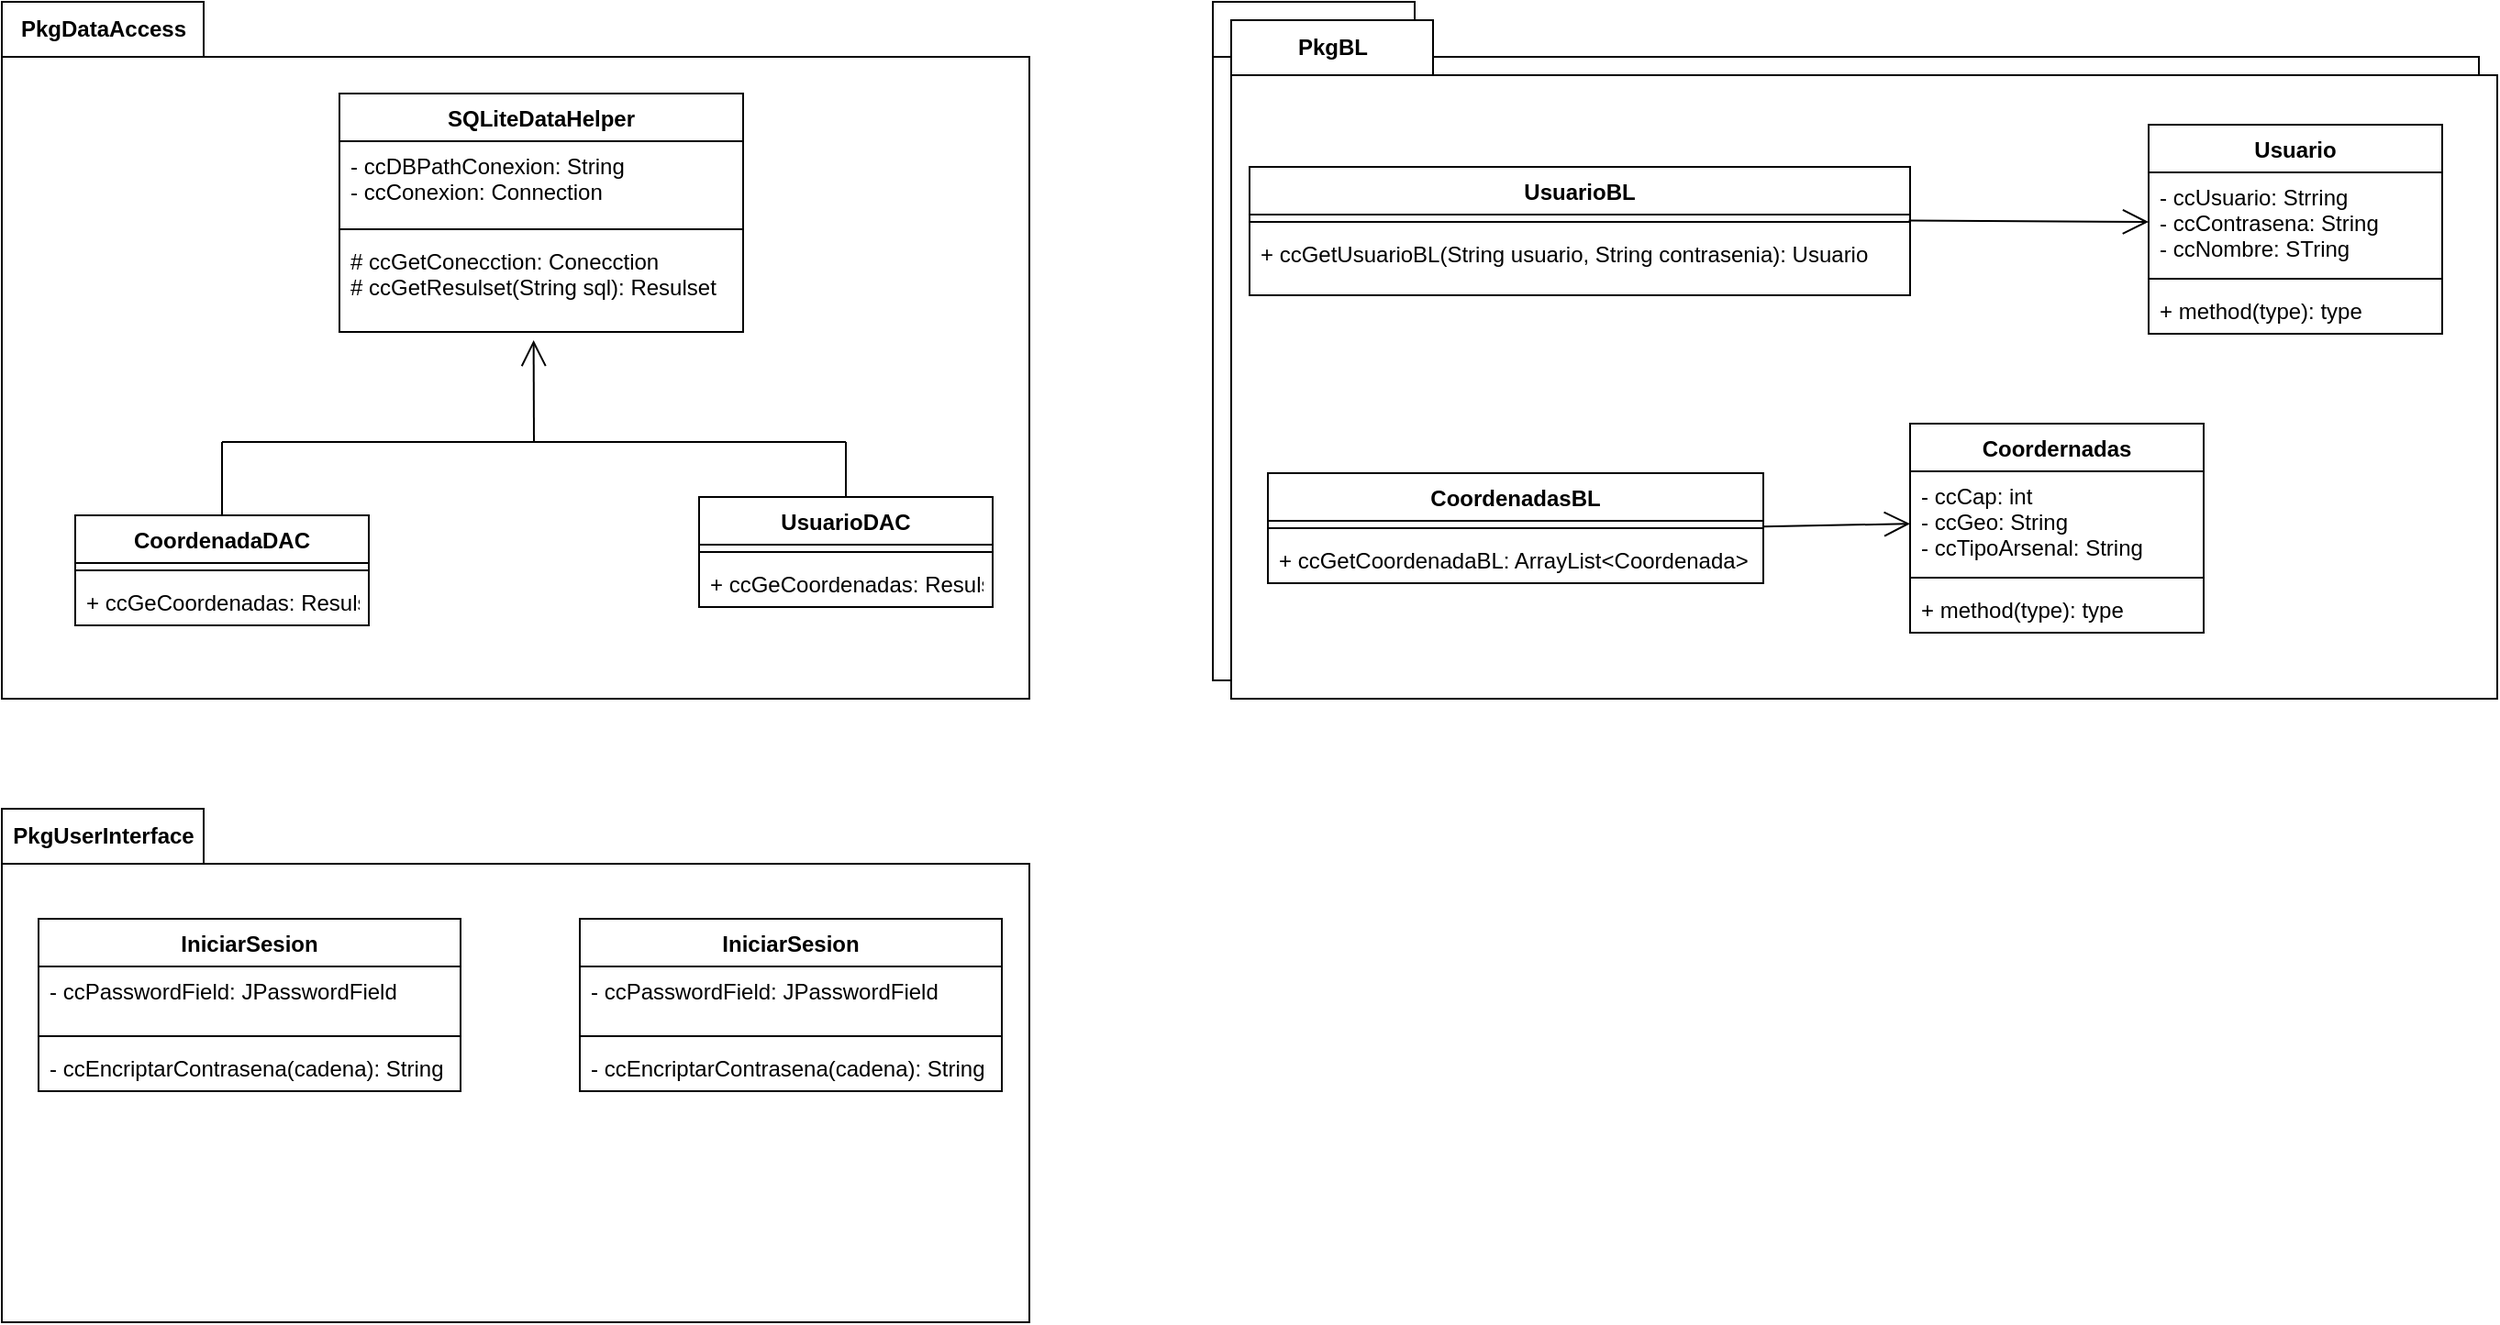 <mxfile>
    <diagram id="CTJZQqYRQFASIXPNDNjK" name="UML">
        <mxGraphModel dx="828" dy="467" grid="1" gridSize="10" guides="1" tooltips="1" connect="1" arrows="1" fold="1" page="1" pageScale="1" pageWidth="1169" pageHeight="827" math="0" shadow="0">
            <root>
                <mxCell id="0"/>
                <mxCell id="1" parent="0"/>
                <mxCell id="BofTlcvl4PO2ev7Fv7-x-36" value="PkgBL" style="shape=folder;fontStyle=1;tabWidth=110;tabHeight=30;tabPosition=left;html=1;boundedLbl=1;labelInHeader=1;container=1;collapsible=0;recursiveResize=0;" vertex="1" parent="1">
                    <mxGeometry x="700" width="690" height="370" as="geometry"/>
                </mxCell>
                <mxCell id="BofTlcvl4PO2ev7Fv7-x-1" value="Usuario" style="swimlane;fontStyle=1;align=center;verticalAlign=top;childLayout=stackLayout;horizontal=1;startSize=26;horizontalStack=0;resizeParent=1;resizeParentMax=0;resizeLast=0;collapsible=1;marginBottom=0;" vertex="1" parent="BofTlcvl4PO2ev7Fv7-x-36">
                    <mxGeometry x="500" y="57" width="160" height="114" as="geometry"/>
                </mxCell>
                <mxCell id="BofTlcvl4PO2ev7Fv7-x-2" value="- ccUsuario: Strring&#10;- ccContrasena: String&#10;- ccNombre: STring" style="text;strokeColor=none;fillColor=none;align=left;verticalAlign=top;spacingLeft=4;spacingRight=4;overflow=hidden;rotatable=0;points=[[0,0.5],[1,0.5]];portConstraint=eastwest;" vertex="1" parent="BofTlcvl4PO2ev7Fv7-x-1">
                    <mxGeometry y="26" width="160" height="54" as="geometry"/>
                </mxCell>
                <mxCell id="BofTlcvl4PO2ev7Fv7-x-3" value="" style="line;strokeWidth=1;fillColor=none;align=left;verticalAlign=middle;spacingTop=-1;spacingLeft=3;spacingRight=3;rotatable=0;labelPosition=right;points=[];portConstraint=eastwest;strokeColor=inherit;" vertex="1" parent="BofTlcvl4PO2ev7Fv7-x-1">
                    <mxGeometry y="80" width="160" height="8" as="geometry"/>
                </mxCell>
                <mxCell id="BofTlcvl4PO2ev7Fv7-x-4" value="+ method(type): type" style="text;strokeColor=none;fillColor=none;align=left;verticalAlign=top;spacingLeft=4;spacingRight=4;overflow=hidden;rotatable=0;points=[[0,0.5],[1,0.5]];portConstraint=eastwest;" vertex="1" parent="BofTlcvl4PO2ev7Fv7-x-1">
                    <mxGeometry y="88" width="160" height="26" as="geometry"/>
                </mxCell>
                <mxCell id="BofTlcvl4PO2ev7Fv7-x-5" value="Coordernadas" style="swimlane;fontStyle=1;align=center;verticalAlign=top;childLayout=stackLayout;horizontal=1;startSize=26;horizontalStack=0;resizeParent=1;resizeParentMax=0;resizeLast=0;collapsible=1;marginBottom=0;" vertex="1" parent="BofTlcvl4PO2ev7Fv7-x-36">
                    <mxGeometry x="370" y="220" width="160" height="114" as="geometry"/>
                </mxCell>
                <mxCell id="BofTlcvl4PO2ev7Fv7-x-6" value="- ccCap: int&#10;- ccGeo: String&#10;- ccTipoArsenal: String" style="text;strokeColor=none;fillColor=none;align=left;verticalAlign=top;spacingLeft=4;spacingRight=4;overflow=hidden;rotatable=0;points=[[0,0.5],[1,0.5]];portConstraint=eastwest;" vertex="1" parent="BofTlcvl4PO2ev7Fv7-x-5">
                    <mxGeometry y="26" width="160" height="54" as="geometry"/>
                </mxCell>
                <mxCell id="BofTlcvl4PO2ev7Fv7-x-7" value="" style="line;strokeWidth=1;fillColor=none;align=left;verticalAlign=middle;spacingTop=-1;spacingLeft=3;spacingRight=3;rotatable=0;labelPosition=right;points=[];portConstraint=eastwest;strokeColor=inherit;" vertex="1" parent="BofTlcvl4PO2ev7Fv7-x-5">
                    <mxGeometry y="80" width="160" height="8" as="geometry"/>
                </mxCell>
                <mxCell id="BofTlcvl4PO2ev7Fv7-x-8" value="+ method(type): type" style="text;strokeColor=none;fillColor=none;align=left;verticalAlign=top;spacingLeft=4;spacingRight=4;overflow=hidden;rotatable=0;points=[[0,0.5],[1,0.5]];portConstraint=eastwest;" vertex="1" parent="BofTlcvl4PO2ev7Fv7-x-5">
                    <mxGeometry y="88" width="160" height="26" as="geometry"/>
                </mxCell>
                <mxCell id="BofTlcvl4PO2ev7Fv7-x-9" value="CoordenadasBL" style="swimlane;fontStyle=1;align=center;verticalAlign=top;childLayout=stackLayout;horizontal=1;startSize=26;horizontalStack=0;resizeParent=1;resizeParentMax=0;resizeLast=0;collapsible=1;marginBottom=0;" vertex="1" parent="BofTlcvl4PO2ev7Fv7-x-36">
                    <mxGeometry x="20" y="247" width="270" height="60" as="geometry"/>
                </mxCell>
                <mxCell id="BofTlcvl4PO2ev7Fv7-x-11" value="" style="line;strokeWidth=1;fillColor=none;align=left;verticalAlign=middle;spacingTop=-1;spacingLeft=3;spacingRight=3;rotatable=0;labelPosition=right;points=[];portConstraint=eastwest;strokeColor=inherit;" vertex="1" parent="BofTlcvl4PO2ev7Fv7-x-9">
                    <mxGeometry y="26" width="270" height="8" as="geometry"/>
                </mxCell>
                <mxCell id="BofTlcvl4PO2ev7Fv7-x-12" value="+ ccGetCoordenadaBL: ArrayList&lt;Coordenada&gt;" style="text;strokeColor=none;fillColor=none;align=left;verticalAlign=top;spacingLeft=4;spacingRight=4;overflow=hidden;rotatable=0;points=[[0,0.5],[1,0.5]];portConstraint=eastwest;" vertex="1" parent="BofTlcvl4PO2ev7Fv7-x-9">
                    <mxGeometry y="34" width="270" height="26" as="geometry"/>
                </mxCell>
                <mxCell id="BofTlcvl4PO2ev7Fv7-x-13" value="" style="endArrow=open;endFill=1;endSize=12;html=1;exitX=1;exitY=0.395;exitDx=0;exitDy=0;exitPerimeter=0;" edge="1" parent="BofTlcvl4PO2ev7Fv7-x-36" source="BofTlcvl4PO2ev7Fv7-x-11" target="BofTlcvl4PO2ev7Fv7-x-6">
                    <mxGeometry width="160" relative="1" as="geometry">
                        <mxPoint x="290" y="267" as="sourcePoint"/>
                        <mxPoint x="370" y="258" as="targetPoint"/>
                    </mxGeometry>
                </mxCell>
                <mxCell id="BofTlcvl4PO2ev7Fv7-x-39" value="UsuarioBL" style="swimlane;fontStyle=1;align=center;verticalAlign=top;childLayout=stackLayout;horizontal=1;startSize=26;horizontalStack=0;resizeParent=1;resizeParentMax=0;resizeLast=0;collapsible=1;marginBottom=0;" vertex="1" parent="BofTlcvl4PO2ev7Fv7-x-36">
                    <mxGeometry x="10" y="80" width="360" height="70" as="geometry"/>
                </mxCell>
                <mxCell id="BofTlcvl4PO2ev7Fv7-x-40" value="" style="line;strokeWidth=1;fillColor=none;align=left;verticalAlign=middle;spacingTop=-1;spacingLeft=3;spacingRight=3;rotatable=0;labelPosition=right;points=[];portConstraint=eastwest;strokeColor=inherit;" vertex="1" parent="BofTlcvl4PO2ev7Fv7-x-39">
                    <mxGeometry y="26" width="360" height="8" as="geometry"/>
                </mxCell>
                <mxCell id="BofTlcvl4PO2ev7Fv7-x-41" value="+ ccGetUsuarioBL(String usuario, String contrasenia): Usuario" style="text;strokeColor=none;fillColor=none;align=left;verticalAlign=top;spacingLeft=4;spacingRight=4;overflow=hidden;rotatable=0;points=[[0,0.5],[1,0.5]];portConstraint=eastwest;" vertex="1" parent="BofTlcvl4PO2ev7Fv7-x-39">
                    <mxGeometry y="34" width="360" height="36" as="geometry"/>
                </mxCell>
                <mxCell id="BofTlcvl4PO2ev7Fv7-x-42" value="" style="endArrow=open;endFill=1;endSize=12;html=1;exitX=0.998;exitY=0.408;exitDx=0;exitDy=0;exitPerimeter=0;entryX=0;entryY=0.5;entryDx=0;entryDy=0;" edge="1" parent="BofTlcvl4PO2ev7Fv7-x-36" source="BofTlcvl4PO2ev7Fv7-x-40" target="BofTlcvl4PO2ev7Fv7-x-2">
                    <mxGeometry width="160" relative="1" as="geometry">
                        <mxPoint x="389" y="115.79" as="sourcePoint"/>
                        <mxPoint x="469" y="114.21" as="targetPoint"/>
                    </mxGeometry>
                </mxCell>
                <mxCell id="47S0Cl_hhhcA63Px7yOc-8" value="PkgDataAccess" style="shape=folder;fontStyle=1;tabWidth=110;tabHeight=30;tabPosition=left;html=1;boundedLbl=1;labelInHeader=1;container=1;collapsible=0;recursiveResize=0;" vertex="1" parent="1">
                    <mxGeometry x="40" width="560" height="380" as="geometry"/>
                </mxCell>
                <mxCell id="47S0Cl_hhhcA63Px7yOc-10" value="UsuarioDAC" style="swimlane;fontStyle=1;align=center;verticalAlign=top;childLayout=stackLayout;horizontal=1;startSize=26;horizontalStack=0;resizeParent=1;resizeParentMax=0;resizeLast=0;collapsible=1;marginBottom=0;" vertex="1" parent="47S0Cl_hhhcA63Px7yOc-8">
                    <mxGeometry x="380" y="270" width="160" height="60" as="geometry"/>
                </mxCell>
                <mxCell id="47S0Cl_hhhcA63Px7yOc-11" value="" style="line;strokeWidth=1;fillColor=none;align=left;verticalAlign=middle;spacingTop=-1;spacingLeft=3;spacingRight=3;rotatable=0;labelPosition=right;points=[];portConstraint=eastwest;strokeColor=inherit;" vertex="1" parent="47S0Cl_hhhcA63Px7yOc-10">
                    <mxGeometry y="26" width="160" height="8" as="geometry"/>
                </mxCell>
                <mxCell id="47S0Cl_hhhcA63Px7yOc-12" value="+ ccGeCoordenadas: Resulset" style="text;strokeColor=none;fillColor=none;align=left;verticalAlign=top;spacingLeft=4;spacingRight=4;overflow=hidden;rotatable=0;points=[[0,0.5],[1,0.5]];portConstraint=eastwest;" vertex="1" parent="47S0Cl_hhhcA63Px7yOc-10">
                    <mxGeometry y="34" width="160" height="26" as="geometry"/>
                </mxCell>
                <mxCell id="47S0Cl_hhhcA63Px7yOc-13" value="" style="endArrow=none;html=1;entryX=0.5;entryY=0;entryDx=0;entryDy=0;" edge="1" parent="47S0Cl_hhhcA63Px7yOc-8" target="47S0Cl_hhhcA63Px7yOc-10">
                    <mxGeometry width="50" height="50" relative="1" as="geometry">
                        <mxPoint x="460" y="240" as="sourcePoint"/>
                        <mxPoint x="330" y="266.0" as="targetPoint"/>
                    </mxGeometry>
                </mxCell>
                <mxCell id="Z2313lZ94fGQouXPzKll-1" value="SQLiteDataHelper" style="swimlane;fontStyle=1;align=center;verticalAlign=top;childLayout=stackLayout;horizontal=1;startSize=26;horizontalStack=0;resizeParent=1;resizeParentMax=0;resizeLast=0;collapsible=1;marginBottom=0;" vertex="1" parent="47S0Cl_hhhcA63Px7yOc-8">
                    <mxGeometry x="184" y="50" width="220" height="130" as="geometry"/>
                </mxCell>
                <mxCell id="Z2313lZ94fGQouXPzKll-2" value="- ccDBPathConexion: String&#10;- ccConexion: Connection" style="text;strokeColor=none;fillColor=none;align=left;verticalAlign=top;spacingLeft=4;spacingRight=4;overflow=hidden;rotatable=0;points=[[0,0.5],[1,0.5]];portConstraint=eastwest;" vertex="1" parent="Z2313lZ94fGQouXPzKll-1">
                    <mxGeometry y="26" width="220" height="44" as="geometry"/>
                </mxCell>
                <mxCell id="Z2313lZ94fGQouXPzKll-3" value="" style="line;strokeWidth=1;fillColor=none;align=left;verticalAlign=middle;spacingTop=-1;spacingLeft=3;spacingRight=3;rotatable=0;labelPosition=right;points=[];portConstraint=eastwest;strokeColor=inherit;" vertex="1" parent="Z2313lZ94fGQouXPzKll-1">
                    <mxGeometry y="70" width="220" height="8" as="geometry"/>
                </mxCell>
                <mxCell id="Z2313lZ94fGQouXPzKll-4" value="# ccGetConecction: Conecction&#10;# ccGetResulset(String sql): Resulset" style="text;strokeColor=none;fillColor=none;align=left;verticalAlign=top;spacingLeft=4;spacingRight=4;overflow=hidden;rotatable=0;points=[[0,0.5],[1,0.5]];portConstraint=eastwest;" vertex="1" parent="Z2313lZ94fGQouXPzKll-1">
                    <mxGeometry y="78" width="220" height="52" as="geometry"/>
                </mxCell>
                <mxCell id="47S0Cl_hhhcA63Px7yOc-1" value="CoordenadaDAC" style="swimlane;fontStyle=1;align=center;verticalAlign=top;childLayout=stackLayout;horizontal=1;startSize=26;horizontalStack=0;resizeParent=1;resizeParentMax=0;resizeLast=0;collapsible=1;marginBottom=0;" vertex="1" parent="1">
                    <mxGeometry x="80" y="280" width="160" height="60" as="geometry"/>
                </mxCell>
                <mxCell id="47S0Cl_hhhcA63Px7yOc-3" value="" style="line;strokeWidth=1;fillColor=none;align=left;verticalAlign=middle;spacingTop=-1;spacingLeft=3;spacingRight=3;rotatable=0;labelPosition=right;points=[];portConstraint=eastwest;strokeColor=inherit;" vertex="1" parent="47S0Cl_hhhcA63Px7yOc-1">
                    <mxGeometry y="26" width="160" height="8" as="geometry"/>
                </mxCell>
                <mxCell id="47S0Cl_hhhcA63Px7yOc-4" value="+ ccGeCoordenadas: Resulset" style="text;strokeColor=none;fillColor=none;align=left;verticalAlign=top;spacingLeft=4;spacingRight=4;overflow=hidden;rotatable=0;points=[[0,0.5],[1,0.5]];portConstraint=eastwest;" vertex="1" parent="47S0Cl_hhhcA63Px7yOc-1">
                    <mxGeometry y="34" width="160" height="26" as="geometry"/>
                </mxCell>
                <mxCell id="47S0Cl_hhhcA63Px7yOc-5" value="" style="endArrow=open;endFill=1;endSize=12;html=1;entryX=0.481;entryY=1.086;entryDx=0;entryDy=0;entryPerimeter=0;" edge="1" parent="1" target="Z2313lZ94fGQouXPzKll-4">
                    <mxGeometry width="160" relative="1" as="geometry">
                        <mxPoint x="330" y="240" as="sourcePoint"/>
                        <mxPoint x="580" y="210" as="targetPoint"/>
                    </mxGeometry>
                </mxCell>
                <mxCell id="47S0Cl_hhhcA63Px7yOc-6" value="" style="endArrow=none;html=1;" edge="1" parent="1">
                    <mxGeometry width="50" height="50" relative="1" as="geometry">
                        <mxPoint x="160" y="240" as="sourcePoint"/>
                        <mxPoint x="500" y="240" as="targetPoint"/>
                    </mxGeometry>
                </mxCell>
                <mxCell id="47S0Cl_hhhcA63Px7yOc-7" value="" style="endArrow=none;html=1;" edge="1" parent="1">
                    <mxGeometry width="50" height="50" relative="1" as="geometry">
                        <mxPoint x="160" y="280" as="sourcePoint"/>
                        <mxPoint x="160" y="240" as="targetPoint"/>
                    </mxGeometry>
                </mxCell>
                <mxCell id="BofTlcvl4PO2ev7Fv7-x-52" value="PkgBL" style="shape=folder;fontStyle=1;tabWidth=110;tabHeight=30;tabPosition=left;html=1;boundedLbl=1;labelInHeader=1;container=1;collapsible=0;recursiveResize=0;" vertex="1" parent="1">
                    <mxGeometry x="710" y="10" width="690" height="370" as="geometry"/>
                </mxCell>
                <mxCell id="BofTlcvl4PO2ev7Fv7-x-53" value="Usuario" style="swimlane;fontStyle=1;align=center;verticalAlign=top;childLayout=stackLayout;horizontal=1;startSize=26;horizontalStack=0;resizeParent=1;resizeParentMax=0;resizeLast=0;collapsible=1;marginBottom=0;" vertex="1" parent="BofTlcvl4PO2ev7Fv7-x-52">
                    <mxGeometry x="500" y="57" width="160" height="114" as="geometry"/>
                </mxCell>
                <mxCell id="BofTlcvl4PO2ev7Fv7-x-54" value="- ccUsuario: Strring&#10;- ccContrasena: String&#10;- ccNombre: STring" style="text;strokeColor=none;fillColor=none;align=left;verticalAlign=top;spacingLeft=4;spacingRight=4;overflow=hidden;rotatable=0;points=[[0,0.5],[1,0.5]];portConstraint=eastwest;" vertex="1" parent="BofTlcvl4PO2ev7Fv7-x-53">
                    <mxGeometry y="26" width="160" height="54" as="geometry"/>
                </mxCell>
                <mxCell id="BofTlcvl4PO2ev7Fv7-x-55" value="" style="line;strokeWidth=1;fillColor=none;align=left;verticalAlign=middle;spacingTop=-1;spacingLeft=3;spacingRight=3;rotatable=0;labelPosition=right;points=[];portConstraint=eastwest;strokeColor=inherit;" vertex="1" parent="BofTlcvl4PO2ev7Fv7-x-53">
                    <mxGeometry y="80" width="160" height="8" as="geometry"/>
                </mxCell>
                <mxCell id="BofTlcvl4PO2ev7Fv7-x-56" value="+ method(type): type" style="text;strokeColor=none;fillColor=none;align=left;verticalAlign=top;spacingLeft=4;spacingRight=4;overflow=hidden;rotatable=0;points=[[0,0.5],[1,0.5]];portConstraint=eastwest;" vertex="1" parent="BofTlcvl4PO2ev7Fv7-x-53">
                    <mxGeometry y="88" width="160" height="26" as="geometry"/>
                </mxCell>
                <mxCell id="BofTlcvl4PO2ev7Fv7-x-57" value="Coordernadas" style="swimlane;fontStyle=1;align=center;verticalAlign=top;childLayout=stackLayout;horizontal=1;startSize=26;horizontalStack=0;resizeParent=1;resizeParentMax=0;resizeLast=0;collapsible=1;marginBottom=0;" vertex="1" parent="BofTlcvl4PO2ev7Fv7-x-52">
                    <mxGeometry x="370" y="220" width="160" height="114" as="geometry"/>
                </mxCell>
                <mxCell id="BofTlcvl4PO2ev7Fv7-x-58" value="- ccCap: int&#10;- ccGeo: String&#10;- ccTipoArsenal: String" style="text;strokeColor=none;fillColor=none;align=left;verticalAlign=top;spacingLeft=4;spacingRight=4;overflow=hidden;rotatable=0;points=[[0,0.5],[1,0.5]];portConstraint=eastwest;" vertex="1" parent="BofTlcvl4PO2ev7Fv7-x-57">
                    <mxGeometry y="26" width="160" height="54" as="geometry"/>
                </mxCell>
                <mxCell id="BofTlcvl4PO2ev7Fv7-x-59" value="" style="line;strokeWidth=1;fillColor=none;align=left;verticalAlign=middle;spacingTop=-1;spacingLeft=3;spacingRight=3;rotatable=0;labelPosition=right;points=[];portConstraint=eastwest;strokeColor=inherit;" vertex="1" parent="BofTlcvl4PO2ev7Fv7-x-57">
                    <mxGeometry y="80" width="160" height="8" as="geometry"/>
                </mxCell>
                <mxCell id="BofTlcvl4PO2ev7Fv7-x-60" value="+ method(type): type" style="text;strokeColor=none;fillColor=none;align=left;verticalAlign=top;spacingLeft=4;spacingRight=4;overflow=hidden;rotatable=0;points=[[0,0.5],[1,0.5]];portConstraint=eastwest;" vertex="1" parent="BofTlcvl4PO2ev7Fv7-x-57">
                    <mxGeometry y="88" width="160" height="26" as="geometry"/>
                </mxCell>
                <mxCell id="BofTlcvl4PO2ev7Fv7-x-61" value="CoordenadasBL" style="swimlane;fontStyle=1;align=center;verticalAlign=top;childLayout=stackLayout;horizontal=1;startSize=26;horizontalStack=0;resizeParent=1;resizeParentMax=0;resizeLast=0;collapsible=1;marginBottom=0;" vertex="1" parent="BofTlcvl4PO2ev7Fv7-x-52">
                    <mxGeometry x="20" y="247" width="270" height="60" as="geometry"/>
                </mxCell>
                <mxCell id="BofTlcvl4PO2ev7Fv7-x-62" value="" style="line;strokeWidth=1;fillColor=none;align=left;verticalAlign=middle;spacingTop=-1;spacingLeft=3;spacingRight=3;rotatable=0;labelPosition=right;points=[];portConstraint=eastwest;strokeColor=inherit;" vertex="1" parent="BofTlcvl4PO2ev7Fv7-x-61">
                    <mxGeometry y="26" width="270" height="8" as="geometry"/>
                </mxCell>
                <mxCell id="BofTlcvl4PO2ev7Fv7-x-63" value="+ ccGetCoordenadaBL: ArrayList&lt;Coordenada&gt;" style="text;strokeColor=none;fillColor=none;align=left;verticalAlign=top;spacingLeft=4;spacingRight=4;overflow=hidden;rotatable=0;points=[[0,0.5],[1,0.5]];portConstraint=eastwest;" vertex="1" parent="BofTlcvl4PO2ev7Fv7-x-61">
                    <mxGeometry y="34" width="270" height="26" as="geometry"/>
                </mxCell>
                <mxCell id="BofTlcvl4PO2ev7Fv7-x-64" value="" style="endArrow=open;endFill=1;endSize=12;html=1;exitX=1;exitY=0.395;exitDx=0;exitDy=0;exitPerimeter=0;" edge="1" parent="BofTlcvl4PO2ev7Fv7-x-52" source="BofTlcvl4PO2ev7Fv7-x-62" target="BofTlcvl4PO2ev7Fv7-x-58">
                    <mxGeometry width="160" relative="1" as="geometry">
                        <mxPoint x="290" y="267" as="sourcePoint"/>
                        <mxPoint x="370" y="258" as="targetPoint"/>
                    </mxGeometry>
                </mxCell>
                <mxCell id="BofTlcvl4PO2ev7Fv7-x-65" value="UsuarioBL" style="swimlane;fontStyle=1;align=center;verticalAlign=top;childLayout=stackLayout;horizontal=1;startSize=26;horizontalStack=0;resizeParent=1;resizeParentMax=0;resizeLast=0;collapsible=1;marginBottom=0;" vertex="1" parent="BofTlcvl4PO2ev7Fv7-x-52">
                    <mxGeometry x="10" y="80" width="360" height="70" as="geometry"/>
                </mxCell>
                <mxCell id="BofTlcvl4PO2ev7Fv7-x-66" value="" style="line;strokeWidth=1;fillColor=none;align=left;verticalAlign=middle;spacingTop=-1;spacingLeft=3;spacingRight=3;rotatable=0;labelPosition=right;points=[];portConstraint=eastwest;strokeColor=inherit;" vertex="1" parent="BofTlcvl4PO2ev7Fv7-x-65">
                    <mxGeometry y="26" width="360" height="8" as="geometry"/>
                </mxCell>
                <mxCell id="BofTlcvl4PO2ev7Fv7-x-67" value="+ ccGetUsuarioBL(String usuario, String contrasenia): Usuario" style="text;strokeColor=none;fillColor=none;align=left;verticalAlign=top;spacingLeft=4;spacingRight=4;overflow=hidden;rotatable=0;points=[[0,0.5],[1,0.5]];portConstraint=eastwest;" vertex="1" parent="BofTlcvl4PO2ev7Fv7-x-65">
                    <mxGeometry y="34" width="360" height="36" as="geometry"/>
                </mxCell>
                <mxCell id="BofTlcvl4PO2ev7Fv7-x-68" value="" style="endArrow=open;endFill=1;endSize=12;html=1;exitX=0.998;exitY=0.408;exitDx=0;exitDy=0;exitPerimeter=0;entryX=0;entryY=0.5;entryDx=0;entryDy=0;" edge="1" parent="BofTlcvl4PO2ev7Fv7-x-52" source="BofTlcvl4PO2ev7Fv7-x-66" target="BofTlcvl4PO2ev7Fv7-x-54">
                    <mxGeometry width="160" relative="1" as="geometry">
                        <mxPoint x="389" y="115.79" as="sourcePoint"/>
                        <mxPoint x="469" y="114.21" as="targetPoint"/>
                    </mxGeometry>
                </mxCell>
                <mxCell id="BofTlcvl4PO2ev7Fv7-x-69" value="PkgUserInterface" style="shape=folder;fontStyle=1;tabWidth=110;tabHeight=30;tabPosition=left;html=1;boundedLbl=1;labelInHeader=1;container=1;collapsible=0;" vertex="1" parent="1">
                    <mxGeometry x="40" y="440" width="560" height="280" as="geometry"/>
                </mxCell>
                <mxCell id="BofTlcvl4PO2ev7Fv7-x-70" value="" style="html=1;strokeColor=none;resizeWidth=1;resizeHeight=1;fillColor=none;part=1;connectable=0;allowArrows=0;deletable=0;" vertex="1" parent="BofTlcvl4PO2ev7Fv7-x-69">
                    <mxGeometry width="560" height="196" relative="1" as="geometry">
                        <mxPoint y="30" as="offset"/>
                    </mxGeometry>
                </mxCell>
                <mxCell id="BofTlcvl4PO2ev7Fv7-x-14" value="IniciarSesion" style="swimlane;fontStyle=1;align=center;verticalAlign=top;childLayout=stackLayout;horizontal=1;startSize=26;horizontalStack=0;resizeParent=1;resizeParentMax=0;resizeLast=0;collapsible=1;marginBottom=0;" vertex="1" parent="BofTlcvl4PO2ev7Fv7-x-69">
                    <mxGeometry x="20" y="60" width="230" height="94" as="geometry"/>
                </mxCell>
                <mxCell id="BofTlcvl4PO2ev7Fv7-x-15" value="- ccPasswordField: JPasswordField  " style="text;strokeColor=none;fillColor=none;align=left;verticalAlign=top;spacingLeft=4;spacingRight=4;overflow=hidden;rotatable=0;points=[[0,0.5],[1,0.5]];portConstraint=eastwest;" vertex="1" parent="BofTlcvl4PO2ev7Fv7-x-14">
                    <mxGeometry y="26" width="230" height="34" as="geometry"/>
                </mxCell>
                <mxCell id="BofTlcvl4PO2ev7Fv7-x-16" value="" style="line;strokeWidth=1;fillColor=none;align=left;verticalAlign=middle;spacingTop=-1;spacingLeft=3;spacingRight=3;rotatable=0;labelPosition=right;points=[];portConstraint=eastwest;strokeColor=inherit;" vertex="1" parent="BofTlcvl4PO2ev7Fv7-x-14">
                    <mxGeometry y="60" width="230" height="8" as="geometry"/>
                </mxCell>
                <mxCell id="BofTlcvl4PO2ev7Fv7-x-17" value="- ccEncriptarContrasena(cadena): String " style="text;strokeColor=none;fillColor=none;align=left;verticalAlign=top;spacingLeft=4;spacingRight=4;overflow=hidden;rotatable=0;points=[[0,0.5],[1,0.5]];portConstraint=eastwest;" vertex="1" parent="BofTlcvl4PO2ev7Fv7-x-14">
                    <mxGeometry y="68" width="230" height="26" as="geometry"/>
                </mxCell>
                <mxCell id="BofTlcvl4PO2ev7Fv7-x-71" value="IniciarSesion" style="swimlane;fontStyle=1;align=center;verticalAlign=top;childLayout=stackLayout;horizontal=1;startSize=26;horizontalStack=0;resizeParent=1;resizeParentMax=0;resizeLast=0;collapsible=1;marginBottom=0;" vertex="1" parent="BofTlcvl4PO2ev7Fv7-x-69">
                    <mxGeometry x="315" y="60" width="230" height="94" as="geometry"/>
                </mxCell>
                <mxCell id="BofTlcvl4PO2ev7Fv7-x-72" value="- ccPasswordField: JPasswordField  " style="text;strokeColor=none;fillColor=none;align=left;verticalAlign=top;spacingLeft=4;spacingRight=4;overflow=hidden;rotatable=0;points=[[0,0.5],[1,0.5]];portConstraint=eastwest;" vertex="1" parent="BofTlcvl4PO2ev7Fv7-x-71">
                    <mxGeometry y="26" width="230" height="34" as="geometry"/>
                </mxCell>
                <mxCell id="BofTlcvl4PO2ev7Fv7-x-73" value="" style="line;strokeWidth=1;fillColor=none;align=left;verticalAlign=middle;spacingTop=-1;spacingLeft=3;spacingRight=3;rotatable=0;labelPosition=right;points=[];portConstraint=eastwest;strokeColor=inherit;" vertex="1" parent="BofTlcvl4PO2ev7Fv7-x-71">
                    <mxGeometry y="60" width="230" height="8" as="geometry"/>
                </mxCell>
                <mxCell id="BofTlcvl4PO2ev7Fv7-x-74" value="- ccEncriptarContrasena(cadena): String " style="text;strokeColor=none;fillColor=none;align=left;verticalAlign=top;spacingLeft=4;spacingRight=4;overflow=hidden;rotatable=0;points=[[0,0.5],[1,0.5]];portConstraint=eastwest;" vertex="1" parent="BofTlcvl4PO2ev7Fv7-x-71">
                    <mxGeometry y="68" width="230" height="26" as="geometry"/>
                </mxCell>
            </root>
        </mxGraphModel>
    </diagram>
    <diagram id="bPMCYWpe4RLzNjmV5E_8" name="PkgBL">
        <mxGraphModel dx="1580" dy="891" grid="1" gridSize="10" guides="1" tooltips="1" connect="1" arrows="1" fold="1" page="1" pageScale="1" pageWidth="827" pageHeight="1169" math="0" shadow="0">
            <root>
                <mxCell id="0"/>
                <mxCell id="1" parent="0"/>
                <mxCell id="8" value="Usuario" style="swimlane;fontStyle=1;align=center;verticalAlign=top;childLayout=stackLayout;horizontal=1;startSize=26;horizontalStack=0;resizeParent=1;resizeParentMax=0;resizeLast=0;collapsible=1;marginBottom=0;" parent="1" vertex="1">
                    <mxGeometry x="80" y="25" width="160" height="114" as="geometry"/>
                </mxCell>
                <mxCell id="9" value="- ccUsuario: Strring&#10;- ccContrasena: String&#10;- ccNombre: STring" style="text;strokeColor=none;fillColor=none;align=left;verticalAlign=top;spacingLeft=4;spacingRight=4;overflow=hidden;rotatable=0;points=[[0,0.5],[1,0.5]];portConstraint=eastwest;" parent="8" vertex="1">
                    <mxGeometry y="26" width="160" height="54" as="geometry"/>
                </mxCell>
                <mxCell id="10" value="" style="line;strokeWidth=1;fillColor=none;align=left;verticalAlign=middle;spacingTop=-1;spacingLeft=3;spacingRight=3;rotatable=0;labelPosition=right;points=[];portConstraint=eastwest;strokeColor=inherit;" parent="8" vertex="1">
                    <mxGeometry y="80" width="160" height="8" as="geometry"/>
                </mxCell>
                <mxCell id="11" value="+ method(type): type" style="text;strokeColor=none;fillColor=none;align=left;verticalAlign=top;spacingLeft=4;spacingRight=4;overflow=hidden;rotatable=0;points=[[0,0.5],[1,0.5]];portConstraint=eastwest;" parent="8" vertex="1">
                    <mxGeometry y="88" width="160" height="26" as="geometry"/>
                </mxCell>
                <mxCell id="12" value="Coordernadas" style="swimlane;fontStyle=1;align=center;verticalAlign=top;childLayout=stackLayout;horizontal=1;startSize=26;horizontalStack=0;resizeParent=1;resizeParentMax=0;resizeLast=0;collapsible=1;marginBottom=0;" parent="1" vertex="1">
                    <mxGeometry x="667" y="40" width="160" height="114" as="geometry"/>
                </mxCell>
                <mxCell id="13" value="- ccCap: int&#10;- ccGeo: String&#10;- ccTipoArsenal: String" style="text;strokeColor=none;fillColor=none;align=left;verticalAlign=top;spacingLeft=4;spacingRight=4;overflow=hidden;rotatable=0;points=[[0,0.5],[1,0.5]];portConstraint=eastwest;" parent="12" vertex="1">
                    <mxGeometry y="26" width="160" height="54" as="geometry"/>
                </mxCell>
                <mxCell id="14" value="" style="line;strokeWidth=1;fillColor=none;align=left;verticalAlign=middle;spacingTop=-1;spacingLeft=3;spacingRight=3;rotatable=0;labelPosition=right;points=[];portConstraint=eastwest;strokeColor=inherit;" parent="12" vertex="1">
                    <mxGeometry y="80" width="160" height="8" as="geometry"/>
                </mxCell>
                <mxCell id="15" value="+ method(type): type" style="text;strokeColor=none;fillColor=none;align=left;verticalAlign=top;spacingLeft=4;spacingRight=4;overflow=hidden;rotatable=0;points=[[0,0.5],[1,0.5]];portConstraint=eastwest;" parent="12" vertex="1">
                    <mxGeometry y="88" width="160" height="26" as="geometry"/>
                </mxCell>
                <mxCell id="16" value="CoordenadasBL" style="swimlane;fontStyle=1;align=center;verticalAlign=top;childLayout=stackLayout;horizontal=1;startSize=26;horizontalStack=0;resizeParent=1;resizeParentMax=0;resizeLast=0;collapsible=1;marginBottom=0;" parent="1" vertex="1">
                    <mxGeometry x="310" y="40" width="270" height="86" as="geometry"/>
                </mxCell>
                <mxCell id="17" value="-" style="text;strokeColor=none;fillColor=none;align=left;verticalAlign=top;spacingLeft=4;spacingRight=4;overflow=hidden;rotatable=0;points=[[0,0.5],[1,0.5]];portConstraint=eastwest;" parent="16" vertex="1">
                    <mxGeometry y="26" width="270" height="26" as="geometry"/>
                </mxCell>
                <mxCell id="18" value="" style="line;strokeWidth=1;fillColor=none;align=left;verticalAlign=middle;spacingTop=-1;spacingLeft=3;spacingRight=3;rotatable=0;labelPosition=right;points=[];portConstraint=eastwest;strokeColor=inherit;" parent="16" vertex="1">
                    <mxGeometry y="52" width="270" height="8" as="geometry"/>
                </mxCell>
                <mxCell id="19" value="+ ccGetCoordenadaBL: ArrayList&lt;Coordenada&gt;" style="text;strokeColor=none;fillColor=none;align=left;verticalAlign=top;spacingLeft=4;spacingRight=4;overflow=hidden;rotatable=0;points=[[0,0.5],[1,0.5]];portConstraint=eastwest;" parent="16" vertex="1">
                    <mxGeometry y="60" width="270" height="26" as="geometry"/>
                </mxCell>
                <mxCell id="20" value="" style="endArrow=open;endFill=1;endSize=12;html=1;exitX=1;exitY=0.5;exitDx=0;exitDy=0;entryX=0.002;entryY=0.278;entryDx=0;entryDy=0;entryPerimeter=0;" edge="1" parent="1" source="17" target="13">
                    <mxGeometry width="160" relative="1" as="geometry">
                        <mxPoint x="620" y="110" as="sourcePoint"/>
                        <mxPoint x="660" y="70" as="targetPoint"/>
                    </mxGeometry>
                </mxCell>
                <mxCell id="21" value="IniciarSesion" style="swimlane;fontStyle=1;align=center;verticalAlign=top;childLayout=stackLayout;horizontal=1;startSize=26;horizontalStack=0;resizeParent=1;resizeParentMax=0;resizeLast=0;collapsible=1;marginBottom=0;" vertex="1" parent="1">
                    <mxGeometry x="490" y="220" width="230" height="94" as="geometry"/>
                </mxCell>
                <mxCell id="22" value="- ccPasswordField: JPasswordField  " style="text;strokeColor=none;fillColor=none;align=left;verticalAlign=top;spacingLeft=4;spacingRight=4;overflow=hidden;rotatable=0;points=[[0,0.5],[1,0.5]];portConstraint=eastwest;" vertex="1" parent="21">
                    <mxGeometry y="26" width="230" height="34" as="geometry"/>
                </mxCell>
                <mxCell id="23" value="" style="line;strokeWidth=1;fillColor=none;align=left;verticalAlign=middle;spacingTop=-1;spacingLeft=3;spacingRight=3;rotatable=0;labelPosition=right;points=[];portConstraint=eastwest;strokeColor=inherit;" vertex="1" parent="21">
                    <mxGeometry y="60" width="230" height="8" as="geometry"/>
                </mxCell>
                <mxCell id="24" value="- ccEncriptarContrasena(cadena): String " style="text;strokeColor=none;fillColor=none;align=left;verticalAlign=top;spacingLeft=4;spacingRight=4;overflow=hidden;rotatable=0;points=[[0,0.5],[1,0.5]];portConstraint=eastwest;" vertex="1" parent="21">
                    <mxGeometry y="68" width="230" height="26" as="geometry"/>
                </mxCell>
            </root>
        </mxGraphModel>
    </diagram>
</mxfile>